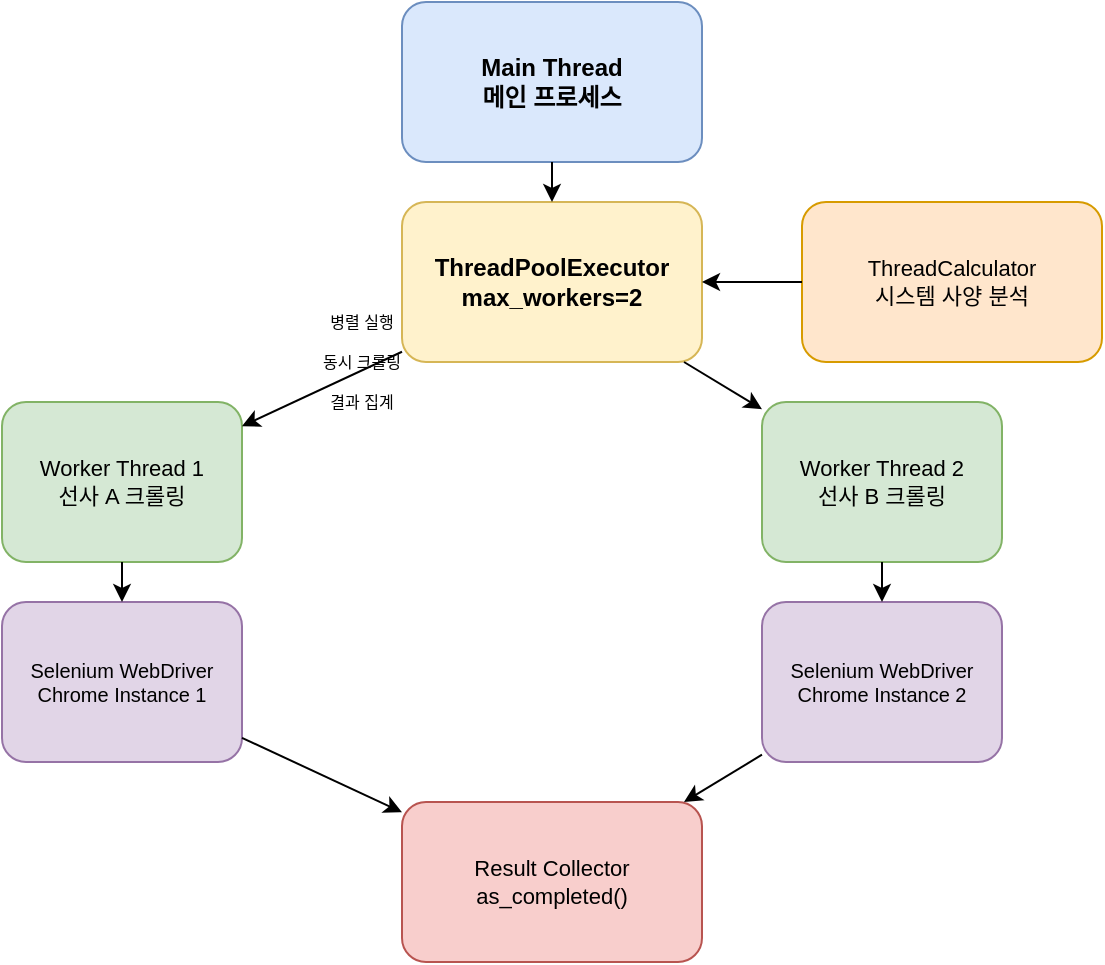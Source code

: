 <?xml version="1.0" encoding="UTF-8"?>
<mxfile version="22.1.16" type="device">
  <diagram name="Threading_Architecture" id="threading">
    <mxGraphModel dx="1422" dy="794" grid="1" gridSize="10" guides="1" tooltips="1" connect="1" arrows="1" fold="1" page="1" pageScale="1" pageWidth="1169" pageHeight="827" math="0" shadow="0">
      <root>
        <mxCell id="0" />
        <mxCell id="1" parent="0" />
        
        <!-- 메인 스레드 -->
        <mxCell id="main" value="Main Thread&#xa;메인 프로세스" style="rounded=1;whiteSpace=wrap;html=1;fillColor=#dae8fc;strokeColor=#6c8ebf;fontSize=12;fontStyle=1;" vertex="1" parent="1">
          <mxGeometry x="500" y="50" width="150" height="80" as="geometry" />
        </mxCell>
        
        <!-- 스레드 풀 -->
        <mxCell id="pool" value="ThreadPoolExecutor&#xa;max_workers=2" style="rounded=1;whiteSpace=wrap;html=1;fillColor=#fff2cc;strokeColor=#d6b656;fontSize=12;fontStyle=1;" vertex="1" parent="1">
          <mxGeometry x="500" y="150" width="150" height="80" as="geometry" />
        </mxCell>
        
        <!-- 워커 1 -->
        <mxCell id="worker1" value="Worker Thread 1&#xa;선사 A 크롤링" style="rounded=1;whiteSpace=wrap;html=1;fillColor=#d5e8d4;strokeColor=#82b366;fontSize=11;" vertex="1" parent="1">
          <mxGeometry x="300" y="250" width="120" height="80" as="geometry" />
        </mxCell>
        
        <!-- 워커 2 -->
        <mxCell id="worker2" value="Worker Thread 2&#xa;선사 B 크롤링" style="rounded=1;whiteSpace=wrap;html=1;fillColor=#d5e8d4;strokeColor=#82b366;fontSize=11;" vertex="1" parent="1">
          <mxGeometry x="680" y="250" width="120" height="80" as="geometry" />
        </mxCell>
        
        <!-- 크롤러 인스턴스들 -->
        <mxCell id="crawler1" value="Selenium WebDriver&#xa;Chrome Instance 1" style="rounded=1;whiteSpace=wrap;html=1;fillColor=#e1d5e7;strokeColor=#9673a6;fontSize=10;" vertex="1" parent="1">
          <mxGeometry x="300" y="350" width="120" height="80" as="geometry" />
        </mxCell>
        
        <mxCell id="crawler2" value="Selenium WebDriver&#xa;Chrome Instance 2" style="rounded=1;whiteSpace=wrap;html=1;fillColor=#e1d5e7;strokeColor=#9673a6;fontSize=10;" vertex="1" parent="1">
          <mxGeometry x="680" y="350" width="120" height="80" as="geometry" />
        </mxCell>
        
        <!-- 결과 수집 -->
        <mxCell id="collector" value="Result Collector&#xa;as_completed()" style="rounded=1;whiteSpace=wrap;html=1;fillColor=#f8cecc;strokeColor=#b85450;fontSize=11;" vertex="1" parent="1">
          <mxGeometry x="500" y="450" width="150" height="80" as="geometry" />
        </mxCell>
        
        <!-- 스레드 계산기 -->
        <mxCell id="calc" value="ThreadCalculator&#xa;시스템 사양 분석" style="rounded=1;whiteSpace=wrap;html=1;fillColor=#ffe6cc;strokeColor=#d79b00;fontSize=11;" vertex="1" parent="1">
          <mxGeometry x="700" y="150" width="150" height="80" as="geometry" />
        </mxCell>
        
        <!-- 연결선들 -->
        <mxCell id="edge1" edge="1" parent="1" source="main" target="pool">
          <mxGeometry relative="1" as="geometry" />
        </mxCell>
        
        <mxCell id="edge2" edge="1" parent="1" source="pool" target="worker1">
          <mxGeometry relative="1" as="geometry" />
        </mxCell>
        
        <mxCell id="edge3" edge="1" parent="1" source="pool" target="worker2">
          <mxGeometry relative="1" as="geometry" />
        </mxCell>
        
        <mxCell id="edge4" edge="1" parent="1" source="worker1" target="crawler1">
          <mxGeometry relative="1" as="geometry" />
        </mxCell>
        
        <mxCell id="edge5" edge="1" parent="1" source="worker2" target="crawler2">
          <mxGeometry relative="1" as="geometry" />
        </mxCell>
        
        <mxCell id="edge6" edge="1" parent="1" source="crawler1" target="collector">
          <mxGeometry relative="1" as="geometry" />
        </mxCell>
        
        <mxCell id="edge7" edge="1" parent="1" source="crawler2" target="collector">
          <mxGeometry relative="1" as="geometry" />
        </mxCell>
        
        <mxCell id="edge8" edge="1" parent="1" source="calc" target="pool">
          <mxGeometry relative="1" as="geometry" />
        </mxCell>
        
        <!-- 레이블 -->
        <mxCell id="label1" value="병렬 실행" style="text;html=1;strokeColor=none;fillColor=none;align=center;verticalAlign=middle;whiteSpace=wrap;rounded=0;fontSize=8;" vertex="1" parent="1">
          <mxGeometry x="450" y="200" width="60" height="20" as="geometry" />
        </mxCell>
        
        <mxCell id="label2" value="동시 크롤링" style="text;html=1;strokeColor=none;fillColor=none;align=center;verticalAlign=middle;whiteSpace=wrap;rounded=0;fontSize=8;" vertex="1" parent="1">
          <mxGeometry x="450" y="220" width="60" height="20" as="geometry" />
        </mxCell>
        
        <mxCell id="label3" value="결과 집계" style="text;html=1;strokeColor=none;fillColor=none;align=center;verticalAlign=middle;whiteSpace=wrap;rounded=0;fontSize=8;" vertex="1" parent="1">
          <mxGeometry x="450" y="240" width="60" height="20" as="geometry" />
        </mxCell>
        
      </root>
    </mxGraphModel>
  </diagram>
</mxfile>